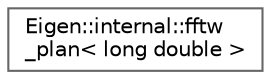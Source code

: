digraph "类继承关系图"
{
 // LATEX_PDF_SIZE
  bgcolor="transparent";
  edge [fontname=Helvetica,fontsize=10,labelfontname=Helvetica,labelfontsize=10];
  node [fontname=Helvetica,fontsize=10,shape=box,height=0.2,width=0.4];
  rankdir="LR";
  Node0 [id="Node000000",label="Eigen::internal::fftw\l_plan\< long double \>",height=0.2,width=0.4,color="grey40", fillcolor="white", style="filled",URL="$struct_eigen_1_1internal_1_1fftw__plan_3_01long_01double_01_4.html",tooltip=" "];
}
